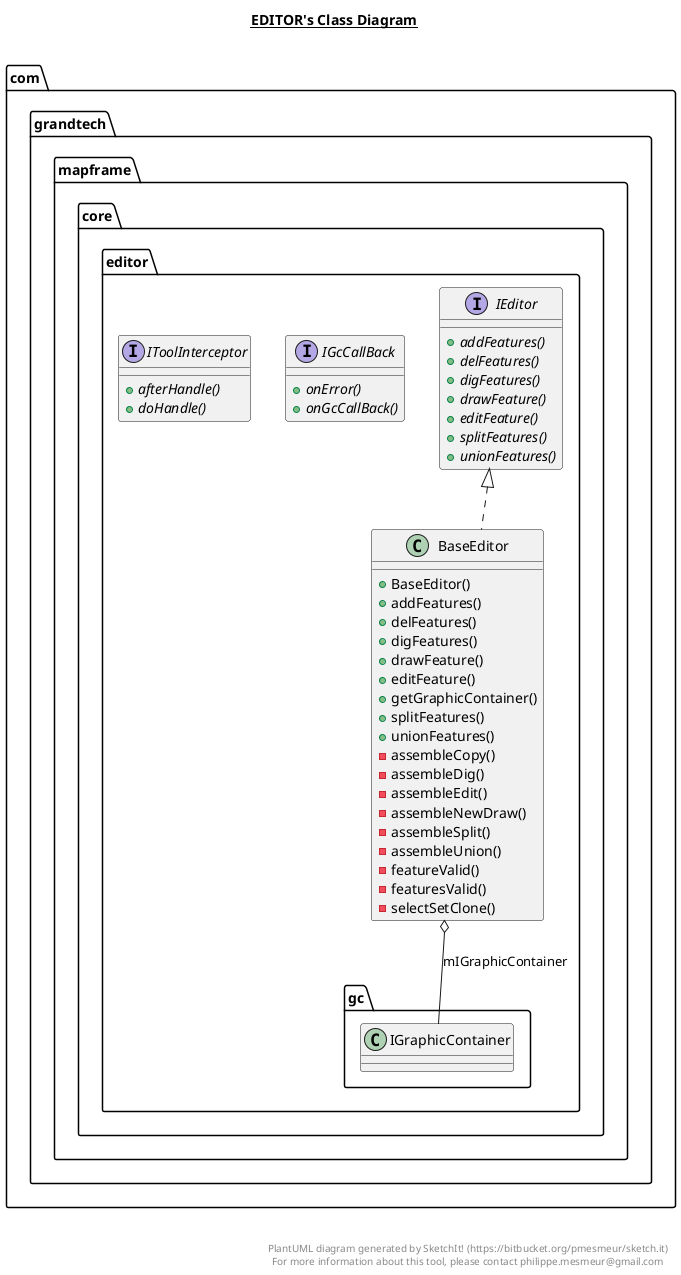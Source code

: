 @startuml

title __EDITOR's Class Diagram__\n

  namespace com.grandtech.mapframe.core {
    namespace editor {
      class com.grandtech.mapframe.core.editor.BaseEditor {
          + BaseEditor()
          + addFeatures()
          + delFeatures()
          + digFeatures()
          + drawFeature()
          + editFeature()
          + getGraphicContainer()
          + splitFeatures()
          + unionFeatures()
          - assembleCopy()
          - assembleDig()
          - assembleEdit()
          - assembleNewDraw()
          - assembleSplit()
          - assembleUnion()
          - featureValid()
          - featuresValid()
          - selectSetClone()
      }
    }
  }
  

  namespace com.grandtech.mapframe.core {
    namespace editor {
      interface com.grandtech.mapframe.core.editor.IEditor {
          {abstract} + addFeatures()
          {abstract} + delFeatures()
          {abstract} + digFeatures()
          {abstract} + drawFeature()
          {abstract} + editFeature()
          {abstract} + splitFeatures()
          {abstract} + unionFeatures()
      }
    }
  }
  

  namespace com.grandtech.mapframe.core {
    namespace editor {
      interface com.grandtech.mapframe.core.editor.IGcCallBack {
          {abstract} + onError()
          {abstract} + onGcCallBack()
      }
    }
  }
  

  namespace com.grandtech.mapframe.core {
    namespace editor {
      interface com.grandtech.mapframe.core.editor.IToolInterceptor {
          {abstract} + afterHandle()
          {abstract} + doHandle()
      }
    }
  }
  

  com.grandtech.mapframe.core.editor.BaseEditor .up.|> com.grandtech.mapframe.core.editor.IEditor
  com.grandtech.mapframe.core.editor.BaseEditor o-- com.grandtech.mapframe.core.editor.gc.IGraphicContainer : mIGraphicContainer


right footer


PlantUML diagram generated by SketchIt! (https://bitbucket.org/pmesmeur/sketch.it)
For more information about this tool, please contact philippe.mesmeur@gmail.com
endfooter

@enduml
